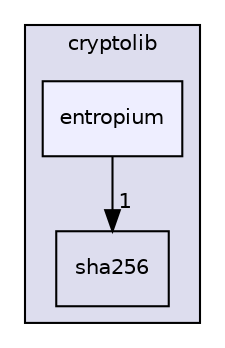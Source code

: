 digraph "cryptolib/entropium" {
  bgcolor=transparent;
  compound=true
  node [ fontsize="10", fontname="Helvetica"];
  edge [ labelfontsize="10", labelfontname="Helvetica"];
  subgraph clusterdir_a2bf58d2db078de0941dc15e74216e44 {
    graph [ bgcolor="#ddddee", pencolor="black", label="cryptolib" fontname="Helvetica", fontsize="10", URL="dir_a2bf58d2db078de0941dc15e74216e44.html"]
  dir_fec81657de1c119dab52913c37da42cb [shape=box label="sha256" URL="dir_fec81657de1c119dab52913c37da42cb.html"];
  dir_5dbe79498368dd8197e1cdb66b5c9158 [shape=box, label="entropium", style="filled", fillcolor="#eeeeff", pencolor="black", URL="dir_5dbe79498368dd8197e1cdb66b5c9158.html"];
  }
  dir_5dbe79498368dd8197e1cdb66b5c9158->dir_fec81657de1c119dab52913c37da42cb [headlabel="1", labeldistance=1.5 headhref="dir_000003_000007.html"];
}
